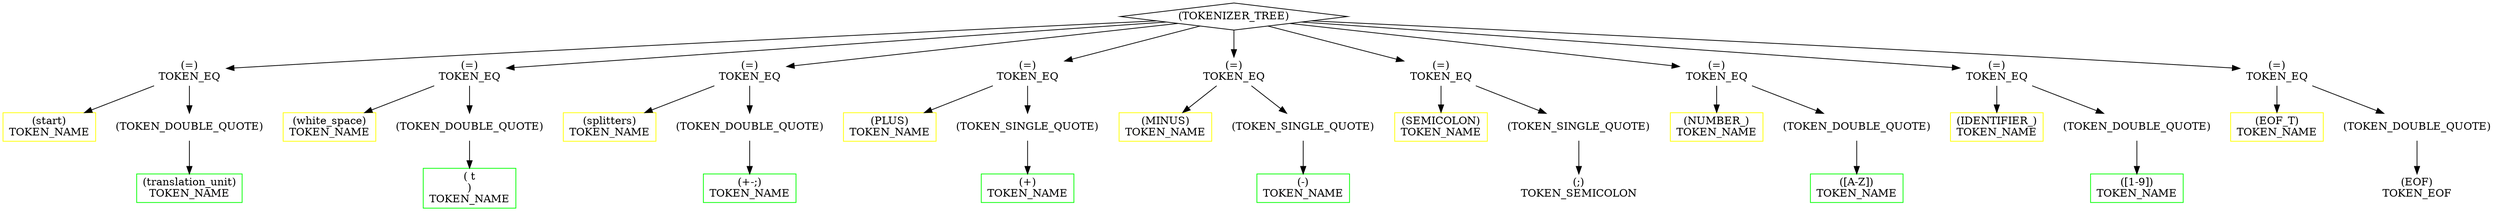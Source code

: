 digraph G{
	graph [dpi=50];

	n94500339126352 [shape="diamond" color="black" label="(TOKENIZER_TREE)\n"]
	n94500339127552 [shape="none" color="black" label="(=)\nTOKEN_EQ"]
	n94500339127136 [shape="rectangle" color="yellow" label="(start)\nTOKEN_NAME"]
	n94500339128368 [shape="none" color="black" label="(TOKEN_DOUBLE_QUOTE)\n"]
	n94500339128000 [shape="rectangle" color="green" label="(translation_unit)\nTOKEN_NAME"]
	n94500339129184 [shape="none" color="black" label="(=)\nTOKEN_EQ"]
	n94500339128816 [shape="rectangle" color="yellow" label="(white_space)\nTOKEN_NAME"]
	n94500339130000 [shape="none" color="black" label="(TOKEN_DOUBLE_QUOTE)\n"]
	n94500339129632 [shape="rectangle" color="green" label="( \t\n)\nTOKEN_NAME"]
	n94500339130864 [shape="none" color="black" label="(=)\nTOKEN_EQ"]
	n94500339130448 [shape="rectangle" color="yellow" label="(splitters)\nTOKEN_NAME"]
	n94500339131680 [shape="none" color="black" label="(TOKEN_DOUBLE_QUOTE)\n"]
	n94500339131312 [shape="rectangle" color="green" label="(+-;)\nTOKEN_NAME"]
	n94500339132496 [shape="none" color="black" label="(=)\nTOKEN_EQ"]
	n94500339132128 [shape="rectangle" color="yellow" label="(PLUS)\nTOKEN_NAME"]
	n94500339133312 [shape="none" color="black" label="(TOKEN_SINGLE_QUOTE)\n"]
	n94500339132944 [shape="rectangle" color="green" label="(+)\nTOKEN_NAME"]
	n94500339134208 [shape="none" color="black" label="(=)\nTOKEN_EQ"]
	n94500339133760 [shape="rectangle" color="yellow" label="(MINUS)\nTOKEN_NAME"]
	n94500339135024 [shape="none" color="black" label="(TOKEN_SINGLE_QUOTE)\n"]
	n94500339134656 [shape="rectangle" color="green" label="(-)\nTOKEN_NAME"]
	n94500339135840 [shape="none" color="black" label="(=)\nTOKEN_EQ"]
	n94500339135472 [shape="rectangle" color="yellow" label="(SEMICOLON)\nTOKEN_NAME"]
	n94500339136656 [shape="none" color="black" label="(TOKEN_SINGLE_QUOTE)\n"]
	n94500339136288 [shape="none" color="black" label="(;)\nTOKEN_SEMICOLON"]
	n94500339137472 [shape="none" color="black" label="(=)\nTOKEN_EQ"]
	n94500339137104 [shape="rectangle" color="yellow" label="(NUMBER_)\nTOKEN_NAME"]
	n94500339138288 [shape="none" color="black" label="(TOKEN_DOUBLE_QUOTE)\n"]
	n94500339137920 [shape="rectangle" color="green" label="([A-Z])\nTOKEN_NAME"]
	n94500339139104 [shape="none" color="black" label="(=)\nTOKEN_EQ"]
	n94500339138736 [shape="rectangle" color="yellow" label="(IDENTIFIER_)\nTOKEN_NAME"]
	n94500339139920 [shape="none" color="black" label="(TOKEN_DOUBLE_QUOTE)\n"]
	n94500339139552 [shape="rectangle" color="green" label="([1-9])\nTOKEN_NAME"]
	n94500339140880 [shape="none" color="black" label="(=)\nTOKEN_EQ"]
	n94500339140368 [shape="rectangle" color="yellow" label="(EOF_T)\nTOKEN_NAME"]
	n94500339141696 [shape="none" color="black" label="(TOKEN_DOUBLE_QUOTE)\n"]
	n94500339141328 [shape="none" color="black" label="(EOF)\nTOKEN_EOF"]

	n94500339126352 -> n94500339127552
	n94500339126352 -> n94500339129184
	n94500339126352 -> n94500339130864
	n94500339126352 -> n94500339132496
	n94500339126352 -> n94500339134208
	n94500339126352 -> n94500339135840
	n94500339126352 -> n94500339137472
	n94500339126352 -> n94500339139104
	n94500339126352 -> n94500339140880
	n94500339127552 -> n94500339127136
	n94500339127552 -> n94500339128368
	n94500339128368 -> n94500339128000
	n94500339129184 -> n94500339128816
	n94500339129184 -> n94500339130000
	n94500339130000 -> n94500339129632
	n94500339130864 -> n94500339130448
	n94500339130864 -> n94500339131680
	n94500339131680 -> n94500339131312
	n94500339132496 -> n94500339132128
	n94500339132496 -> n94500339133312
	n94500339133312 -> n94500339132944
	n94500339134208 -> n94500339133760
	n94500339134208 -> n94500339135024
	n94500339135024 -> n94500339134656
	n94500339135840 -> n94500339135472
	n94500339135840 -> n94500339136656
	n94500339136656 -> n94500339136288
	n94500339137472 -> n94500339137104
	n94500339137472 -> n94500339138288
	n94500339138288 -> n94500339137920
	n94500339139104 -> n94500339138736
	n94500339139104 -> n94500339139920
	n94500339139920 -> n94500339139552
	n94500339140880 -> n94500339140368
	n94500339140880 -> n94500339141696
	n94500339141696 -> n94500339141328
}
